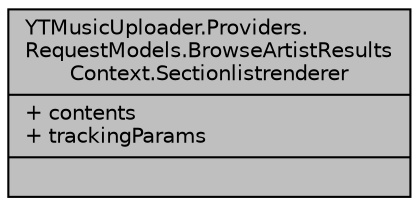 digraph "YTMusicUploader.Providers.RequestModels.BrowseArtistResultsContext.Sectionlistrenderer"
{
 // LATEX_PDF_SIZE
  edge [fontname="Helvetica",fontsize="10",labelfontname="Helvetica",labelfontsize="10"];
  node [fontname="Helvetica",fontsize="10",shape=record];
  Node1 [label="{YTMusicUploader.Providers.\lRequestModels.BrowseArtistResults\lContext.Sectionlistrenderer\n|+ contents\l+ trackingParams\l|}",height=0.2,width=0.4,color="black", fillcolor="grey75", style="filled", fontcolor="black",tooltip=" "];
}
